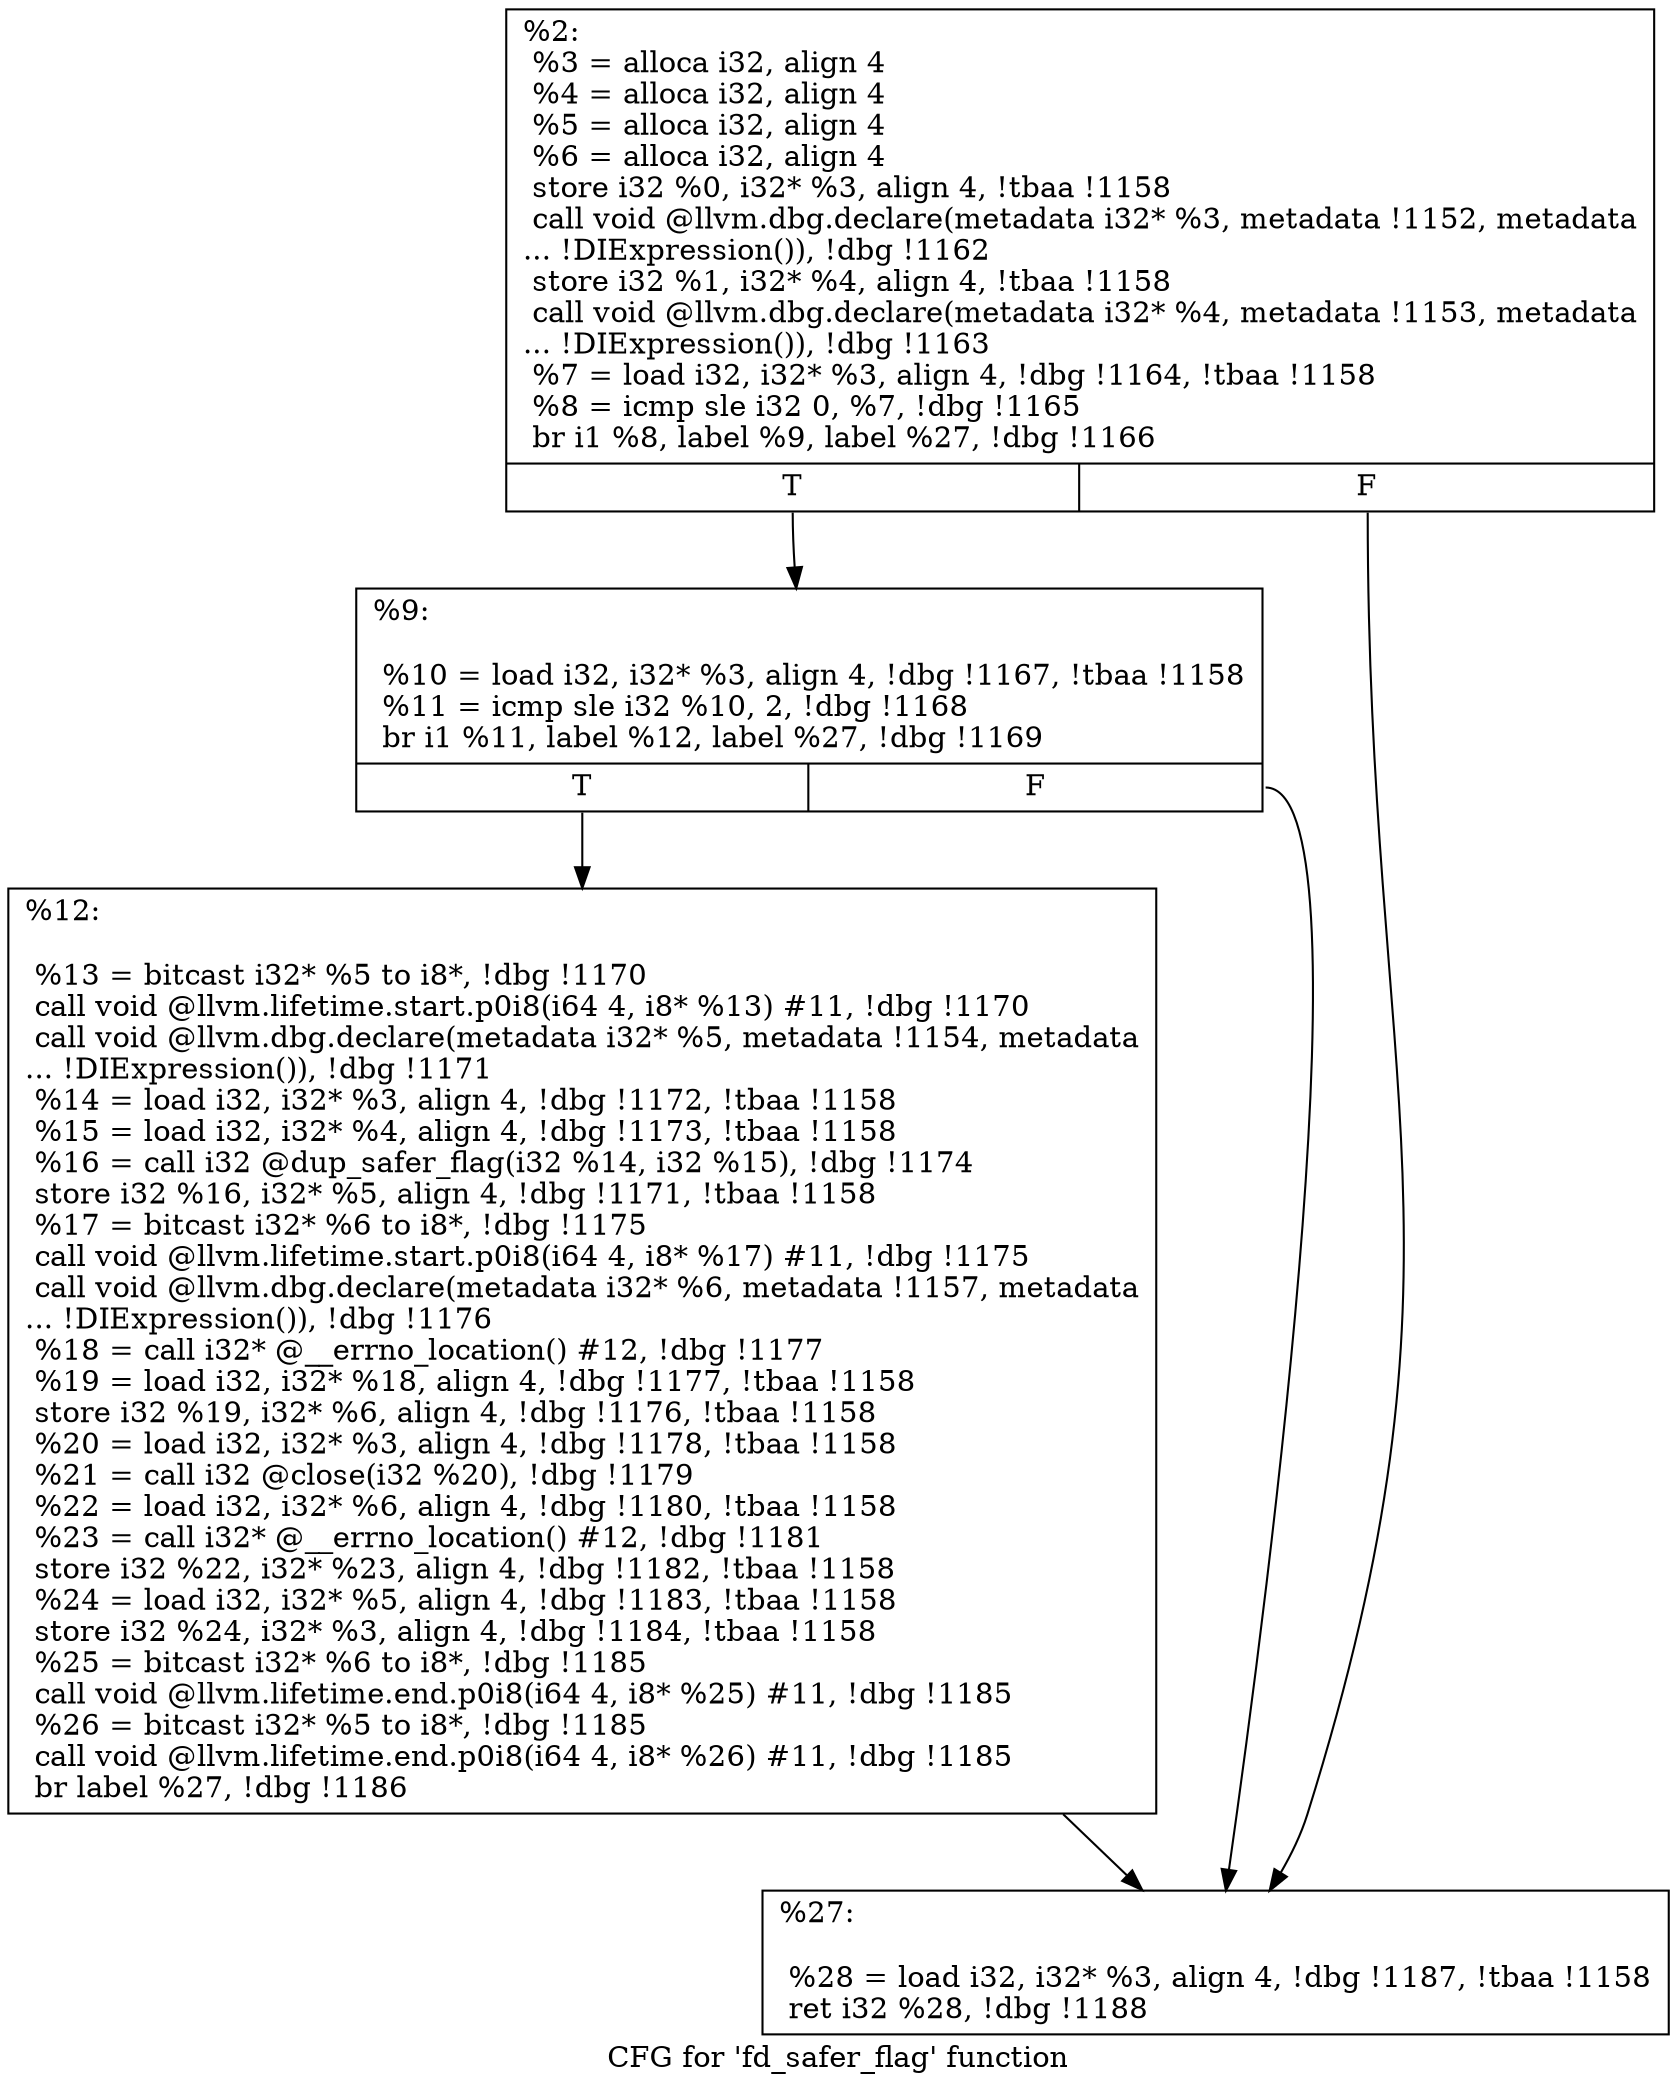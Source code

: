digraph "CFG for 'fd_safer_flag' function" {
	label="CFG for 'fd_safer_flag' function";

	Node0x18f8960 [shape=record,label="{%2:\l  %3 = alloca i32, align 4\l  %4 = alloca i32, align 4\l  %5 = alloca i32, align 4\l  %6 = alloca i32, align 4\l  store i32 %0, i32* %3, align 4, !tbaa !1158\l  call void @llvm.dbg.declare(metadata i32* %3, metadata !1152, metadata\l... !DIExpression()), !dbg !1162\l  store i32 %1, i32* %4, align 4, !tbaa !1158\l  call void @llvm.dbg.declare(metadata i32* %4, metadata !1153, metadata\l... !DIExpression()), !dbg !1163\l  %7 = load i32, i32* %3, align 4, !dbg !1164, !tbaa !1158\l  %8 = icmp sle i32 0, %7, !dbg !1165\l  br i1 %8, label %9, label %27, !dbg !1166\l|{<s0>T|<s1>F}}"];
	Node0x18f8960:s0 -> Node0x18f8a40;
	Node0x18f8960:s1 -> Node0x18f8ae0;
	Node0x18f8a40 [shape=record,label="{%9:\l\l  %10 = load i32, i32* %3, align 4, !dbg !1167, !tbaa !1158\l  %11 = icmp sle i32 %10, 2, !dbg !1168\l  br i1 %11, label %12, label %27, !dbg !1169\l|{<s0>T|<s1>F}}"];
	Node0x18f8a40:s0 -> Node0x18f8a90;
	Node0x18f8a40:s1 -> Node0x18f8ae0;
	Node0x18f8a90 [shape=record,label="{%12:\l\l  %13 = bitcast i32* %5 to i8*, !dbg !1170\l  call void @llvm.lifetime.start.p0i8(i64 4, i8* %13) #11, !dbg !1170\l  call void @llvm.dbg.declare(metadata i32* %5, metadata !1154, metadata\l... !DIExpression()), !dbg !1171\l  %14 = load i32, i32* %3, align 4, !dbg !1172, !tbaa !1158\l  %15 = load i32, i32* %4, align 4, !dbg !1173, !tbaa !1158\l  %16 = call i32 @dup_safer_flag(i32 %14, i32 %15), !dbg !1174\l  store i32 %16, i32* %5, align 4, !dbg !1171, !tbaa !1158\l  %17 = bitcast i32* %6 to i8*, !dbg !1175\l  call void @llvm.lifetime.start.p0i8(i64 4, i8* %17) #11, !dbg !1175\l  call void @llvm.dbg.declare(metadata i32* %6, metadata !1157, metadata\l... !DIExpression()), !dbg !1176\l  %18 = call i32* @__errno_location() #12, !dbg !1177\l  %19 = load i32, i32* %18, align 4, !dbg !1177, !tbaa !1158\l  store i32 %19, i32* %6, align 4, !dbg !1176, !tbaa !1158\l  %20 = load i32, i32* %3, align 4, !dbg !1178, !tbaa !1158\l  %21 = call i32 @close(i32 %20), !dbg !1179\l  %22 = load i32, i32* %6, align 4, !dbg !1180, !tbaa !1158\l  %23 = call i32* @__errno_location() #12, !dbg !1181\l  store i32 %22, i32* %23, align 4, !dbg !1182, !tbaa !1158\l  %24 = load i32, i32* %5, align 4, !dbg !1183, !tbaa !1158\l  store i32 %24, i32* %3, align 4, !dbg !1184, !tbaa !1158\l  %25 = bitcast i32* %6 to i8*, !dbg !1185\l  call void @llvm.lifetime.end.p0i8(i64 4, i8* %25) #11, !dbg !1185\l  %26 = bitcast i32* %5 to i8*, !dbg !1185\l  call void @llvm.lifetime.end.p0i8(i64 4, i8* %26) #11, !dbg !1185\l  br label %27, !dbg !1186\l}"];
	Node0x18f8a90 -> Node0x18f8ae0;
	Node0x18f8ae0 [shape=record,label="{%27:\l\l  %28 = load i32, i32* %3, align 4, !dbg !1187, !tbaa !1158\l  ret i32 %28, !dbg !1188\l}"];
}
